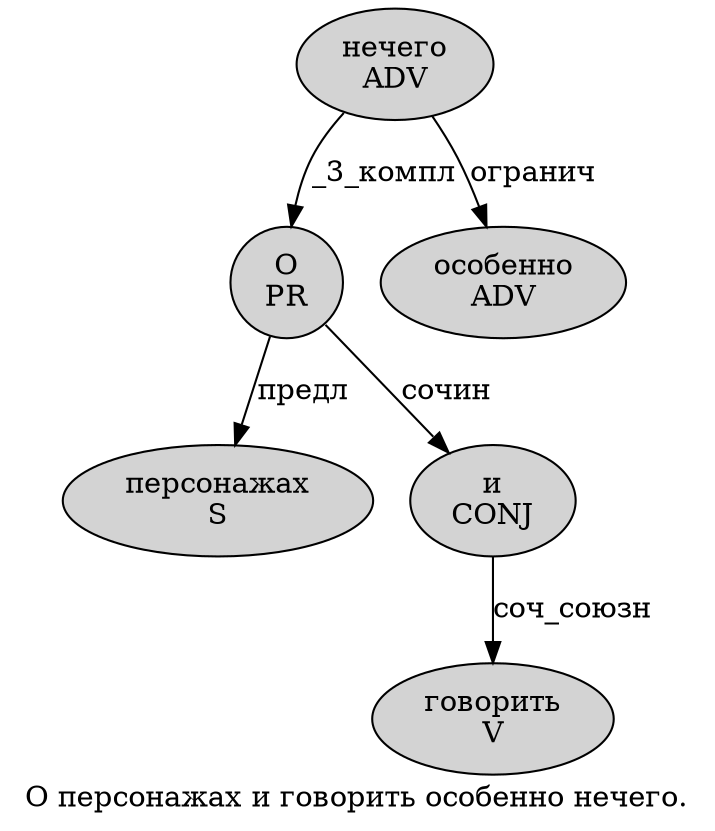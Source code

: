digraph SENTENCE_2704 {
	graph [label="О персонажах и говорить особенно нечего."]
	node [style=filled]
		0 [label="О
PR" color="" fillcolor=lightgray penwidth=1 shape=ellipse]
		1 [label="персонажах
S" color="" fillcolor=lightgray penwidth=1 shape=ellipse]
		2 [label="и
CONJ" color="" fillcolor=lightgray penwidth=1 shape=ellipse]
		3 [label="говорить
V" color="" fillcolor=lightgray penwidth=1 shape=ellipse]
		4 [label="особенно
ADV" color="" fillcolor=lightgray penwidth=1 shape=ellipse]
		5 [label="нечего
ADV" color="" fillcolor=lightgray penwidth=1 shape=ellipse]
			2 -> 3 [label="соч_союзн"]
			5 -> 0 [label="_3_компл"]
			5 -> 4 [label="огранич"]
			0 -> 1 [label="предл"]
			0 -> 2 [label="сочин"]
}